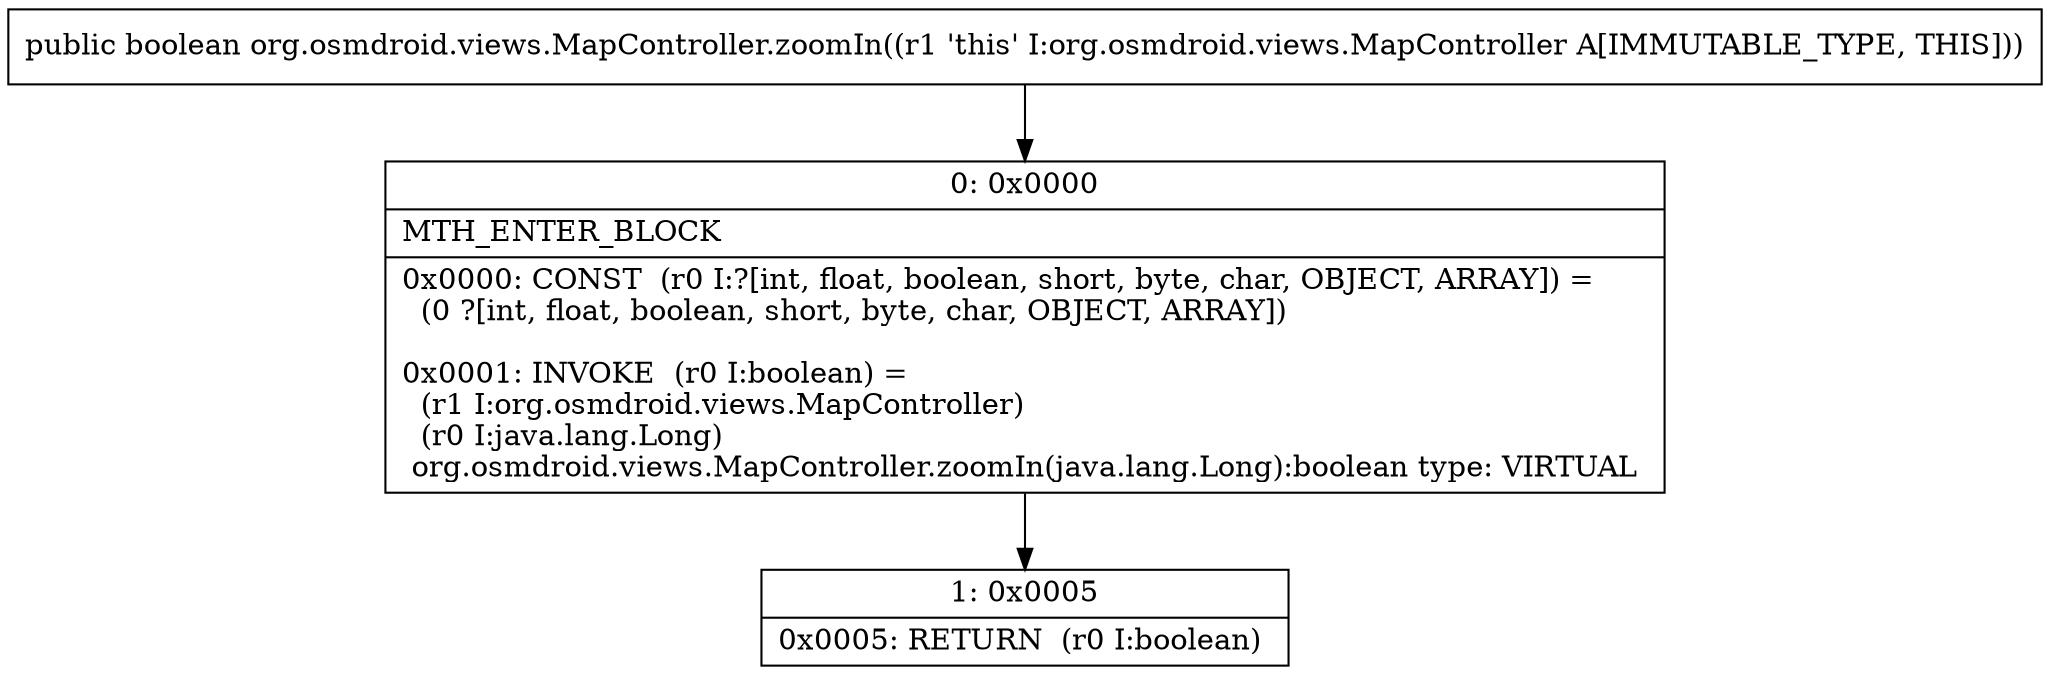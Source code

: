 digraph "CFG fororg.osmdroid.views.MapController.zoomIn()Z" {
Node_0 [shape=record,label="{0\:\ 0x0000|MTH_ENTER_BLOCK\l|0x0000: CONST  (r0 I:?[int, float, boolean, short, byte, char, OBJECT, ARRAY]) = \l  (0 ?[int, float, boolean, short, byte, char, OBJECT, ARRAY])\l \l0x0001: INVOKE  (r0 I:boolean) = \l  (r1 I:org.osmdroid.views.MapController)\l  (r0 I:java.lang.Long)\l org.osmdroid.views.MapController.zoomIn(java.lang.Long):boolean type: VIRTUAL \l}"];
Node_1 [shape=record,label="{1\:\ 0x0005|0x0005: RETURN  (r0 I:boolean) \l}"];
MethodNode[shape=record,label="{public boolean org.osmdroid.views.MapController.zoomIn((r1 'this' I:org.osmdroid.views.MapController A[IMMUTABLE_TYPE, THIS])) }"];
MethodNode -> Node_0;
Node_0 -> Node_1;
}

